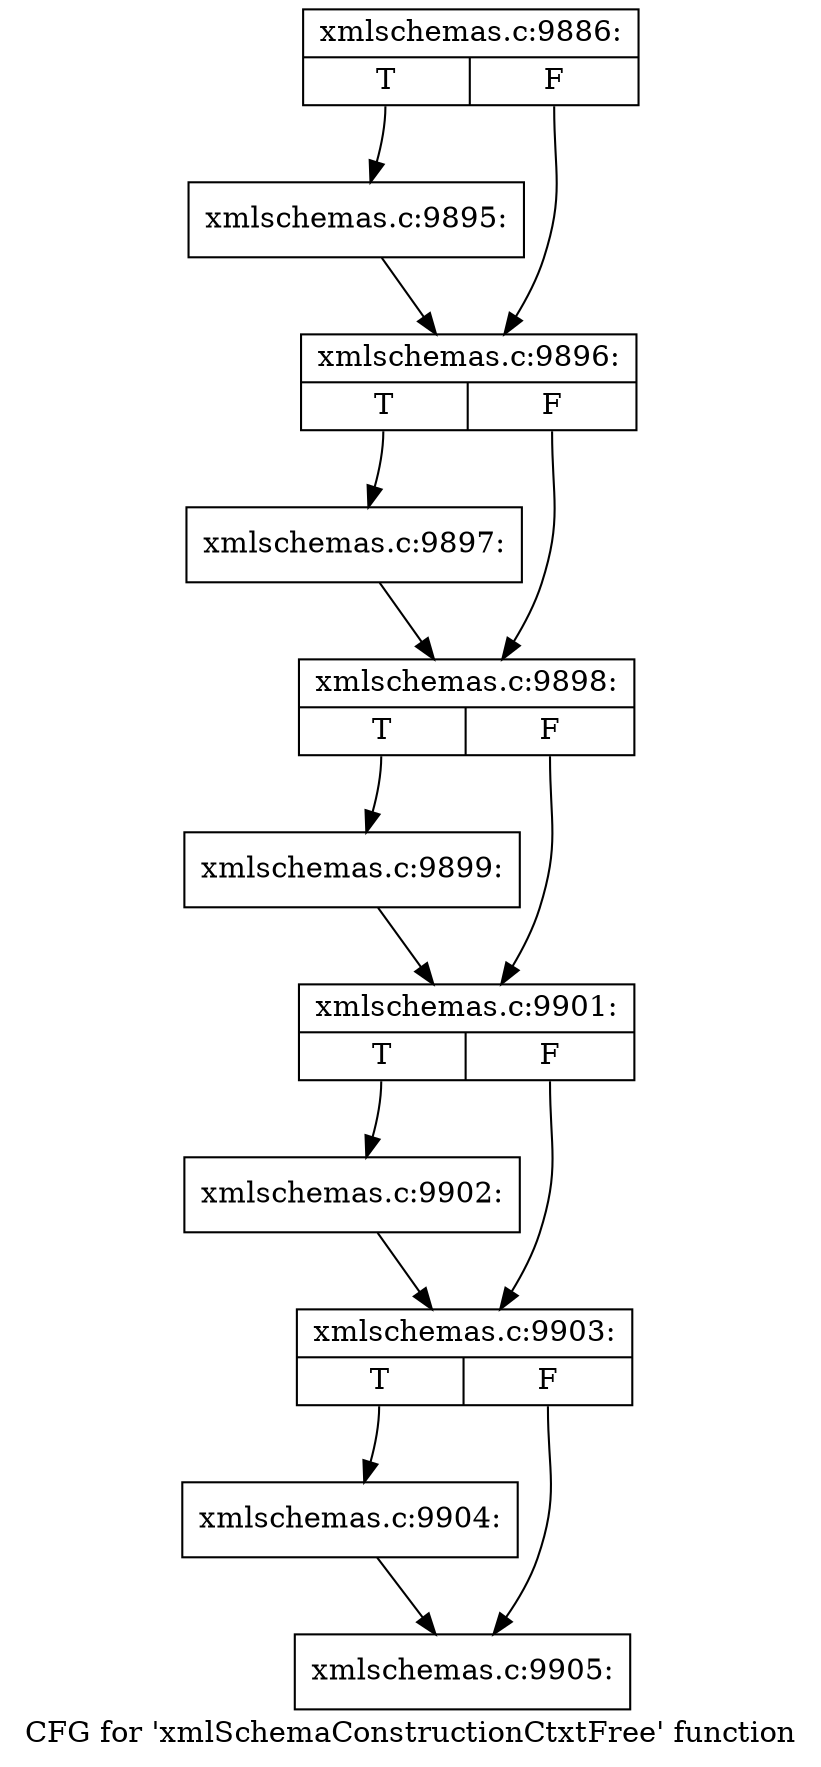 digraph "CFG for 'xmlSchemaConstructionCtxtFree' function" {
	label="CFG for 'xmlSchemaConstructionCtxtFree' function";

	Node0x4b767e0 [shape=record,label="{xmlschemas.c:9886:|{<s0>T|<s1>F}}"];
	Node0x4b767e0:s0 -> Node0x4b76870;
	Node0x4b767e0:s1 -> Node0x4b768c0;
	Node0x4b76870 [shape=record,label="{xmlschemas.c:9895:}"];
	Node0x4b76870 -> Node0x4b768c0;
	Node0x4b768c0 [shape=record,label="{xmlschemas.c:9896:|{<s0>T|<s1>F}}"];
	Node0x4b768c0:s0 -> Node0x4a87390;
	Node0x4b768c0:s1 -> Node0x4a873e0;
	Node0x4a87390 [shape=record,label="{xmlschemas.c:9897:}"];
	Node0x4a87390 -> Node0x4a873e0;
	Node0x4a873e0 [shape=record,label="{xmlschemas.c:9898:|{<s0>T|<s1>F}}"];
	Node0x4a873e0:s0 -> Node0x4a87b10;
	Node0x4a873e0:s1 -> Node0x4b79d90;
	Node0x4a87b10 [shape=record,label="{xmlschemas.c:9899:}"];
	Node0x4a87b10 -> Node0x4b79d90;
	Node0x4b79d90 [shape=record,label="{xmlschemas.c:9901:|{<s0>T|<s1>F}}"];
	Node0x4b79d90:s0 -> Node0x4b7b0b0;
	Node0x4b79d90:s1 -> Node0x4b7b3d0;
	Node0x4b7b0b0 [shape=record,label="{xmlschemas.c:9902:}"];
	Node0x4b7b0b0 -> Node0x4b7b3d0;
	Node0x4b7b3d0 [shape=record,label="{xmlschemas.c:9903:|{<s0>T|<s1>F}}"];
	Node0x4b7b3d0:s0 -> Node0x4b7bc90;
	Node0x4b7b3d0:s1 -> Node0x4b7bce0;
	Node0x4b7bc90 [shape=record,label="{xmlschemas.c:9904:}"];
	Node0x4b7bc90 -> Node0x4b7bce0;
	Node0x4b7bce0 [shape=record,label="{xmlschemas.c:9905:}"];
}
